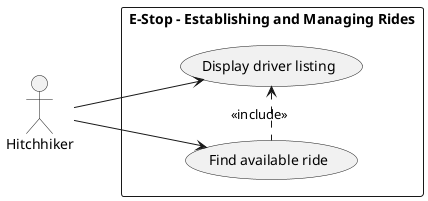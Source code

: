 @startuml
left to right direction
actor "Hitchhiker" as AC_H
rectangle "E-Stop - Establishing and Managing Rides" {
    usecase "Display driver listing" as UC_DDL
    usecase "Find available ride" as UC_FAR
}
UC_FAR .l.> UC_DDL : <<include>>
AC_H --> UC_DDL
AC_H --> UC_FAR
@enduml